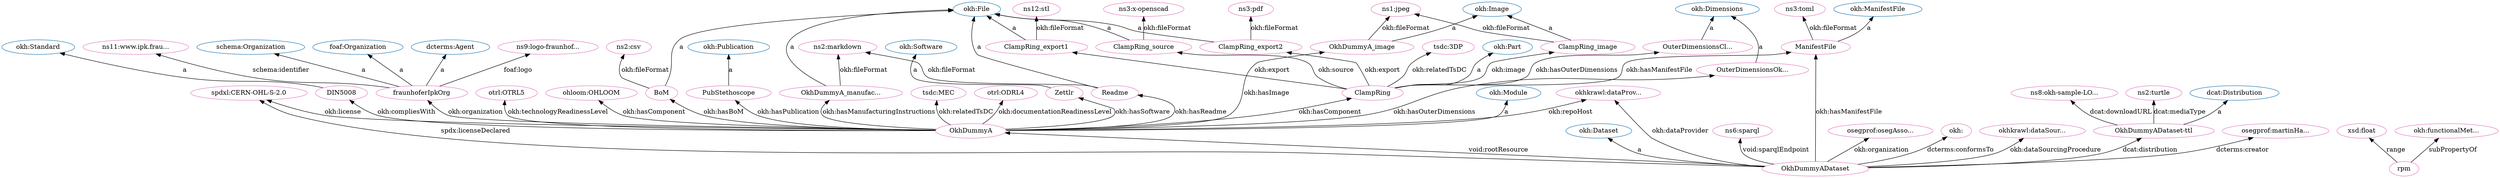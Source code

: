 digraph G {
  rankdir=BT
  node[height=.3]
"http://w3id.org/oseg/ont/okh#Module" [fillcolor="#1f77b4" color="#1f77b4" label="okh:Module"]
"http://w3id.org/oseg/ont/okh#File" [fillcolor="#1f77b4" color="#1f77b4" label="okh:File"]
"http://schema.org/Organization" [fillcolor="#1f77b4" color="#1f77b4" label="schema:Organization"]
"http://www.w3.org/ns/dcat#Distribution" [fillcolor="#1f77b4" color="#1f77b4" label="dcat:Distribution"]
"http://w3id.org/oseg/ont/okh#Image" [fillcolor="#1f77b4" color="#1f77b4" label="okh:Image"]
"http://w3id.org/oseg/ont/okh#ManifestFile" [fillcolor="#1f77b4" color="#1f77b4" label="okh:ManifestFile"]
"http://xmlns.com/foaf/0.1/Organization" [fillcolor="#1f77b4" color="#1f77b4" label="foaf:Organization"]
"http://purl.org/dc/terms/Agent" [fillcolor="#1f77b4" color="#1f77b4" label="dcterms:Agent"]
"http://w3id.org/oseg/ont/okh#Dimensions" [fillcolor="#1f77b4" color="#1f77b4" label="okh:Dimensions"]
"http://w3id.org/oseg/ont/okh#Standard" [fillcolor="#1f77b4" color="#1f77b4" label="okh:Standard"]
"http://w3id.org/oseg/ont/okh#Publication" [fillcolor="#1f77b4" color="#1f77b4" label="okh:Publication"]
"http://w3id.org/oseg/ont/okh#Dataset" [fillcolor="#1f77b4" color="#1f77b4" label="okh:Dataset"]
"http://w3id.org/oseg/ont/okh#Software" [fillcolor="#1f77b4" color="#1f77b4" label="okh:Software"]
"http://w3id.org/oseg/ont/okh#Part" [fillcolor="#1f77b4" color="#1f77b4" label="okh:Part"]
"http://spdx.org/licenses/CERN-OHL-S-2.0" [fillcolor="#e377c2" color="#e377c2" label="spdxl:CERN-OHL-S-2.0"]
"http://github.com/iop-alliance/OpenKnowHow/raw/master/res/sample_data/okh-sample-LOSH-Dummy-A.ttl#ClampRing_image" [fillcolor="#e377c2" color="#e377c2" label="ClampRing_image"]
"http://github.com/iop-alliance/OpenKnowHow/raw/master/res/sample_data/okh-sample-LOSH-Dummy-A.ttl#DIN5008" [fillcolor="#e377c2" color="#e377c2" label="DIN5008"]
"http://www.iana.org/assignments/media-types/image/jpeg" [fillcolor="#e377c2" color="#e377c2" label="ns1:jpeg"]
"http://w3id.org/oseg/ont/otrl#OTRL5" [fillcolor="#e377c2" color="#e377c2" label="otrl:OTRL5"]
"http://www.iana.org/assignments/media-types/text/markdown" [fillcolor="#e377c2" color="#e377c2" label="ns2:markdown"]
"http://github.com/iop-alliance/OpenKnowHow/raw/master/res/sample_data/okh-sample-LOSH-Dummy-A.ttl#OuterDimensionsOkhDummyA" [fillcolor="#e377c2" color="#e377c2" label="OuterDimensionsOk..."]
"http://www.iana.org/assignments/media-types/application/toml" [fillcolor="#e377c2" color="#e377c2" label="ns3:toml"]
"http://www.w3.org/2001/XMLSchema#float" [fillcolor="#e377c2" color="#e377c2" label="xsd:float"]
"http://github.com/iop-alliance/OpenKnowHow/raw/master/res/sample_data/okh-sample-OHLOOM.ttl#OHLOOM" [fillcolor="#e377c2" color="#e377c2" label="ohloom:OHLOOM"]
"http://github.com/iop-alliance/OpenKnowHow/raw/master/res/sample_data/okh-sample-LOSH-Dummy-A.ttl#fraunhoferIpkOrg" [fillcolor="#e377c2" color="#e377c2" label="fraunhoferIpkOrg"]
"http://github.com/iop-alliance/OpenKnowHow/raw/master/res/sample_data/okh-sample-LOSH-Dummy-A.ttl#ManifestFile" [fillcolor="#e377c2" color="#e377c2" label="ManifestFile"]
"http://okh.dev.opensourceecology.de/sparql" [fillcolor="#e377c2" color="#e377c2" label="ns6:sparql"]
"http://github.com/iop-alliance/OpenKnowHow/raw/master/res/sample_data/okh-sample-LOSH-Dummy-A.ttl#OkhDummyADataset-ttl" [fillcolor="#e377c2" color="#e377c2" label="OkhDummyADataset-ttl"]
"http://w3id.org/oseg/ont/oseg-profiles#osegAssociation" [fillcolor="#e377c2" color="#e377c2" label="osegprof:osegAsso..."]
"http://github.com/iop-alliance/OpenKnowHow/raw/master/res/sample_data/okh-sample-LOSH-Dummy-A.ttl#OkhDummyA_image" [fillcolor="#e377c2" color="#e377c2" label="OkhDummyA_image"]
"http://github.com/iop-alliance/OpenKnowHow/raw/master/res/sample_data/okh-sample-LOSH-Dummy-A.ttl#PubStethoscope" [fillcolor="#e377c2" color="#e377c2" label="PubStethoscope"]
"http://github.com/iop-alliance/OpenKnowHow/raw/master/res/sample_data/okh-sample-LOSH-Dummy-A.ttl#ClampRing" [fillcolor="#e377c2" color="#e377c2" label="ClampRing"]
"http://github.com/iop-alliance/OpenKnowHow/raw/master/res/sample_data/okh-sample-LOSH-Dummy-A.ttl#ClampRing_export1" [fillcolor="#e377c2" color="#e377c2" label="ClampRing_export1"]
"http://github.com/iop-alliance/OpenKnowHow/raw/master/res/sample_data/okh-sample-LOSH-Dummy-A.ttl#ClampRing_export2" [fillcolor="#e377c2" color="#e377c2" label="ClampRing_export2"]
"http://w3id.org/oseg/ont/okh#" [fillcolor="#e377c2" color="#e377c2" label="okh:"]
"http://github.com/iop-alliance/OpenKnowHow/raw/master/res/sample_data/okh-sample-LOSH-Dummy-A.ttl#BoM" [fillcolor="#e377c2" color="#e377c2" label="BoM"]
"http://github.com/iop-alliance/OpenKnowHow/raw/master/res/sample_data/okh-sample-LOSH-Dummy-A.ttl#ClampRing_source" [fillcolor="#e377c2" color="#e377c2" label="ClampRing_source"]
"http://github.com/iop-alliance/OpenKnowHow/raw/master/res/sample_data/okh-sample-LOSH-Dummy-A.ttl#Zettlr" [fillcolor="#e377c2" color="#e377c2" label="Zettlr"]
"http://github.com/iop-alliance/OpenKnowHow/raw/master/res/sample_data/okh-sample-LOSH-Dummy-A.ttl#Readme" [fillcolor="#e377c2" color="#e377c2" label="Readme"]
"http://github.com/iop-alliance/OpenKnowHow/raw/master/res/sample_data/okh-sample-LOSH-Dummy-A.ttl#OkhDummyADataset" [fillcolor="#e377c2" color="#e377c2" label="OkhDummyADataset"]
"https://github.com/iop-alliance/OpenKnowHow/raw/master/res/sample_data/okh-sample-LOSH-Dummy-A.ttl" [fillcolor="#e377c2" color="#e377c2" label="ns8:okh-sample-LO..."]
"http://w3id.org/oseg/ont/okh-krawler#dataSourcingProcedureManifest" [fillcolor="#e377c2" color="#e377c2" label="okhkrawl:dataSour..."]
"http://github.com/iop-alliance/OpenKnowHow/raw/master/res/sample_data/okh-sample-LOSH-Dummy-A.ttl#OkhDummyA" [fillcolor="#e377c2" color="#e377c2" label="OkhDummyA"]
"http://www.iana.org/assignments/media-types/application/pdf" [fillcolor="#e377c2" color="#e377c2" label="ns3:pdf"]
"http://github.com/iop-alliance/OpenKnowHow/raw/master/res/sample_data/okh-sample-LOSH-Dummy-A.ttl#OuterDimensionsClampRing" [fillcolor="#e377c2" color="#e377c2" label="OuterDimensionsCl..."]
"http://w3id.org/oseg/ont/okh#functionalMetadata" [fillcolor="#e377c2" color="#e377c2" label="okh:functionalMet..."]
"http://w3id.org/oseg/ont/okh-krawler#dataProviderGithub" [fillcolor="#e377c2" color="#e377c2" label="okhkrawl:dataProv..."]
"http://w3id.org/oseg/ont/tsdc/core#3DP" [fillcolor="#e377c2" color="#e377c2" label="tsdc:3DP"]
"https://www.ipk.fraunhofer.de/content/dam/ipk/IPK_Hauptseite/logos/logo-fraunhofer-ipk.png" [fillcolor="#e377c2" color="#e377c2" label="ns9:logo-fraunhof..."]
"http://github.com/iop-alliance/OpenKnowHow/raw/master/res/sample_data/okh-sample-LOSH-Dummy-A.ttl#rpm" [fillcolor="#e377c2" color="#e377c2" label="rpm"]
"http://w3id.org/oseg/ont/tsdc/core#MEC" [fillcolor="#e377c2" color="#e377c2" label="tsdc:MEC"]
"http://github.com/iop-alliance/OpenKnowHow/raw/master/res/sample_data/okh-sample-LOSH-Dummy-A.ttl#OkhDummyA_manufacturingInstructions" [fillcolor="#e377c2" color="#e377c2" label="OkhDummyA_manufac..."]
"https://www.ipk.fraunhofer.de" [fillcolor="#e377c2" color="#e377c2" label="ns11:www.ipk.frau..."]
"http://www.iana.org/assignments/media-types/application/x-openscad" [fillcolor="#e377c2" color="#e377c2" label="ns3:x-openscad"]
"http://www.iana.org/assignments/media-types/model/stl" [fillcolor="#e377c2" color="#e377c2" label="ns12:stl"]
"http://www.iana.org/assignments/media-types/text/turtle" [fillcolor="#e377c2" color="#e377c2" label="ns2:turtle"]
"http://w3id.org/oseg/ont/oseg-profiles#martinHaeuer" [fillcolor="#e377c2" color="#e377c2" label="osegprof:martinHa..."]
"http://www.iana.org/assignments/media-types/text/csv" [fillcolor="#e377c2" color="#e377c2" label="ns2:csv"]
"http://w3id.org/oseg/ont/otrl#ODRL4" [fillcolor="#e377c2" color="#e377c2" label="otrl:ODRL4"]
  "http://github.com/iop-alliance/OpenKnowHow/raw/master/res/sample_data/okh-sample-LOSH-Dummy-A.ttl#OkhDummyA" -> "http://spdx.org/licenses/CERN-OHL-S-2.0" [label="okh:license"]
  "http://github.com/iop-alliance/OpenKnowHow/raw/master/res/sample_data/okh-sample-LOSH-Dummy-A.ttl#OkhDummyA" -> "http://w3id.org/oseg/ont/otrl#OTRL5" [label="okh:technologyReadinessLevel"]
  "http://github.com/iop-alliance/OpenKnowHow/raw/master/res/sample_data/okh-sample-LOSH-Dummy-A.ttl#Readme" -> "http://www.iana.org/assignments/media-types/text/markdown" [label="okh:fileFormat"]
  "http://github.com/iop-alliance/OpenKnowHow/raw/master/res/sample_data/okh-sample-LOSH-Dummy-A.ttl#ManifestFile" -> "http://www.iana.org/assignments/media-types/application/toml" [label="okh:fileFormat"]
  "http://github.com/iop-alliance/OpenKnowHow/raw/master/res/sample_data/okh-sample-LOSH-Dummy-A.ttl#OkhDummyA" -> "http://github.com/iop-alliance/OpenKnowHow/raw/master/res/sample_data/okh-sample-LOSH-Dummy-A.ttl#OuterDimensionsOkhDummyA" [label="okh:hasOuterDimensions"]
  "http://github.com/iop-alliance/OpenKnowHow/raw/master/res/sample_data/okh-sample-LOSH-Dummy-A.ttl#OkhDummyA" -> "http://github.com/iop-alliance/OpenKnowHow/raw/master/res/sample_data/okh-sample-LOSH-Dummy-A.ttl#fraunhoferIpkOrg" [label="okh:organization"]
  "http://github.com/iop-alliance/OpenKnowHow/raw/master/res/sample_data/okh-sample-LOSH-Dummy-A.ttl#ClampRing" -> "http://github.com/iop-alliance/OpenKnowHow/raw/master/res/sample_data/okh-sample-LOSH-Dummy-A.ttl#ManifestFile" [label="okh:hasManifestFile"]
  "http://github.com/iop-alliance/OpenKnowHow/raw/master/res/sample_data/okh-sample-LOSH-Dummy-A.ttl#OkhDummyADataset" -> "http://okh.dev.opensourceecology.de/sparql" [label="void:sparqlEndpoint"]
  "http://github.com/iop-alliance/OpenKnowHow/raw/master/res/sample_data/okh-sample-LOSH-Dummy-A.ttl#OkhDummyA" -> "http://github.com/iop-alliance/OpenKnowHow/raw/master/res/sample_data/okh-sample-LOSH-Dummy-A.ttl#ClampRing" [label="okh:hasComponent"]
  "http://github.com/iop-alliance/OpenKnowHow/raw/master/res/sample_data/okh-sample-LOSH-Dummy-A.ttl#ClampRing" -> "http://github.com/iop-alliance/OpenKnowHow/raw/master/res/sample_data/okh-sample-LOSH-Dummy-A.ttl#ClampRing_export2" [label="okh:export"]
  "http://github.com/iop-alliance/OpenKnowHow/raw/master/res/sample_data/okh-sample-LOSH-Dummy-A.ttl#OkhDummyADataset" -> "http://w3id.org/oseg/ont/okh#" [label="dcterms:conformsTo"]
  "http://github.com/iop-alliance/OpenKnowHow/raw/master/res/sample_data/okh-sample-LOSH-Dummy-A.ttl#ClampRing_source" -> "http://w3id.org/oseg/ont/okh#File" [label="a"]
  "http://github.com/iop-alliance/OpenKnowHow/raw/master/res/sample_data/okh-sample-LOSH-Dummy-A.ttl#OkhDummyA_image" -> "http://www.iana.org/assignments/media-types/image/jpeg" [label="okh:fileFormat"]
  "http://github.com/iop-alliance/OpenKnowHow/raw/master/res/sample_data/okh-sample-LOSH-Dummy-A.ttl#ManifestFile" -> "http://w3id.org/oseg/ont/okh#ManifestFile" [label="a"]
  "http://github.com/iop-alliance/OpenKnowHow/raw/master/res/sample_data/okh-sample-LOSH-Dummy-A.ttl#OkhDummyADataset" -> "http://w3id.org/oseg/ont/okh#Dataset" [label="a"]
  "http://github.com/iop-alliance/OpenKnowHow/raw/master/res/sample_data/okh-sample-LOSH-Dummy-A.ttl#ClampRing_export2" -> "http://w3id.org/oseg/ont/okh#File" [label="a"]
  "http://github.com/iop-alliance/OpenKnowHow/raw/master/res/sample_data/okh-sample-LOSH-Dummy-A.ttl#OuterDimensionsClampRing" -> "http://w3id.org/oseg/ont/okh#Dimensions" [label="a"]
  "http://github.com/iop-alliance/OpenKnowHow/raw/master/res/sample_data/okh-sample-LOSH-Dummy-A.ttl#OkhDummyA" -> "http://github.com/iop-alliance/OpenKnowHow/raw/master/res/sample_data/okh-sample-LOSH-Dummy-A.ttl#Readme" [label="okh:hasReadme"]
  "http://github.com/iop-alliance/OpenKnowHow/raw/master/res/sample_data/okh-sample-LOSH-Dummy-A.ttl#rpm" -> "http://w3id.org/oseg/ont/okh#functionalMetadata" [label="subPropertyOf"]
  "http://github.com/iop-alliance/OpenKnowHow/raw/master/res/sample_data/okh-sample-LOSH-Dummy-A.ttl#ClampRing" -> "http://w3id.org/oseg/ont/tsdc/core#3DP" [label="okh:relatedTsDC"]
  "http://github.com/iop-alliance/OpenKnowHow/raw/master/res/sample_data/okh-sample-LOSH-Dummy-A.ttl#ClampRing_image" -> "http://w3id.org/oseg/ont/okh#Image" [label="a"]
  "http://github.com/iop-alliance/OpenKnowHow/raw/master/res/sample_data/okh-sample-LOSH-Dummy-A.ttl#OkhDummyA" -> "http://w3id.org/oseg/ont/tsdc/core#MEC" [label="okh:relatedTsDC"]
  "http://github.com/iop-alliance/OpenKnowHow/raw/master/res/sample_data/okh-sample-LOSH-Dummy-A.ttl#OkhDummyA" -> "http://w3id.org/oseg/ont/okh-krawler#dataProviderGithub" [label="okh:repoHost"]
  "http://github.com/iop-alliance/OpenKnowHow/raw/master/res/sample_data/okh-sample-LOSH-Dummy-A.ttl#OkhDummyA_manufacturingInstructions" -> "http://w3id.org/oseg/ont/okh#File" [label="a"]
  "http://github.com/iop-alliance/OpenKnowHow/raw/master/res/sample_data/okh-sample-LOSH-Dummy-A.ttl#ClampRing_export1" -> "http://www.iana.org/assignments/media-types/model/stl" [label="okh:fileFormat"]
  "http://github.com/iop-alliance/OpenKnowHow/raw/master/res/sample_data/okh-sample-LOSH-Dummy-A.ttl#OkhDummyADataset" -> "http://w3id.org/oseg/ont/oseg-profiles#martinHaeuer" [label="dcterms:creator"]
  "http://github.com/iop-alliance/OpenKnowHow/raw/master/res/sample_data/okh-sample-LOSH-Dummy-A.ttl#fraunhoferIpkOrg" -> "http://schema.org/Organization" [label="a"]
  "http://github.com/iop-alliance/OpenKnowHow/raw/master/res/sample_data/okh-sample-LOSH-Dummy-A.ttl#OkhDummyA_manufacturingInstructions" -> "http://www.iana.org/assignments/media-types/text/markdown" [label="okh:fileFormat"]
  "http://github.com/iop-alliance/OpenKnowHow/raw/master/res/sample_data/okh-sample-LOSH-Dummy-A.ttl#BoM" -> "http://www.iana.org/assignments/media-types/text/csv" [label="okh:fileFormat"]
  "http://github.com/iop-alliance/OpenKnowHow/raw/master/res/sample_data/okh-sample-LOSH-Dummy-A.ttl#OkhDummyADataset" -> "http://github.com/iop-alliance/OpenKnowHow/raw/master/res/sample_data/okh-sample-LOSH-Dummy-A.ttl#OkhDummyADataset-ttl" [label="dcat:distribution"]
  "http://github.com/iop-alliance/OpenKnowHow/raw/master/res/sample_data/okh-sample-LOSH-Dummy-A.ttl#ClampRing" -> "http://github.com/iop-alliance/OpenKnowHow/raw/master/res/sample_data/okh-sample-LOSH-Dummy-A.ttl#ClampRing_source" [label="okh:source"]
  "http://github.com/iop-alliance/OpenKnowHow/raw/master/res/sample_data/okh-sample-LOSH-Dummy-A.ttl#ClampRing" -> "http://github.com/iop-alliance/OpenKnowHow/raw/master/res/sample_data/okh-sample-LOSH-Dummy-A.ttl#ClampRing_image" [label="okh:image"]
  "http://github.com/iop-alliance/OpenKnowHow/raw/master/res/sample_data/okh-sample-LOSH-Dummy-A.ttl#DIN5008" -> "http://w3id.org/oseg/ont/okh#Standard" [label="a"]
  "http://github.com/iop-alliance/OpenKnowHow/raw/master/res/sample_data/okh-sample-LOSH-Dummy-A.ttl#ClampRing_image" -> "http://www.iana.org/assignments/media-types/image/jpeg" [label="okh:fileFormat"]
  "http://github.com/iop-alliance/OpenKnowHow/raw/master/res/sample_data/okh-sample-LOSH-Dummy-A.ttl#OkhDummyA" -> "http://github.com/iop-alliance/OpenKnowHow/raw/master/res/sample_data/okh-sample-OHLOOM.ttl#OHLOOM" [label="okh:hasComponent"]
  "http://github.com/iop-alliance/OpenKnowHow/raw/master/res/sample_data/okh-sample-LOSH-Dummy-A.ttl#OkhDummyADataset-ttl" -> "http://www.w3.org/ns/dcat#Distribution" [label="a"]
  "http://github.com/iop-alliance/OpenKnowHow/raw/master/res/sample_data/okh-sample-LOSH-Dummy-A.ttl#OkhDummyADataset" -> "http://w3id.org/oseg/ont/oseg-profiles#osegAssociation" [label="okh:organization"]
  "http://github.com/iop-alliance/OpenKnowHow/raw/master/res/sample_data/okh-sample-LOSH-Dummy-A.ttl#OkhDummyA" -> "http://github.com/iop-alliance/OpenKnowHow/raw/master/res/sample_data/okh-sample-LOSH-Dummy-A.ttl#OkhDummyA_image" [label="okh:hasImage"]
  "http://github.com/iop-alliance/OpenKnowHow/raw/master/res/sample_data/okh-sample-LOSH-Dummy-A.ttl#PubStethoscope" -> "http://w3id.org/oseg/ont/okh#Publication" [label="a"]
  "http://github.com/iop-alliance/OpenKnowHow/raw/master/res/sample_data/okh-sample-LOSH-Dummy-A.ttl#ClampRing" -> "http://github.com/iop-alliance/OpenKnowHow/raw/master/res/sample_data/okh-sample-LOSH-Dummy-A.ttl#ClampRing_export1" [label="okh:export"]
  "http://github.com/iop-alliance/OpenKnowHow/raw/master/res/sample_data/okh-sample-LOSH-Dummy-A.ttl#fraunhoferIpkOrg" -> "http://xmlns.com/foaf/0.1/Organization" [label="a"]
  "http://github.com/iop-alliance/OpenKnowHow/raw/master/res/sample_data/okh-sample-LOSH-Dummy-A.ttl#BoM" -> "http://w3id.org/oseg/ont/okh#File" [label="a"]
  "http://github.com/iop-alliance/OpenKnowHow/raw/master/res/sample_data/okh-sample-LOSH-Dummy-A.ttl#Zettlr" -> "http://w3id.org/oseg/ont/okh#Software" [label="a"]
  "http://github.com/iop-alliance/OpenKnowHow/raw/master/res/sample_data/okh-sample-LOSH-Dummy-A.ttl#Readme" -> "http://w3id.org/oseg/ont/okh#File" [label="a"]
  "http://github.com/iop-alliance/OpenKnowHow/raw/master/res/sample_data/okh-sample-LOSH-Dummy-A.ttl#OkhDummyADataset-ttl" -> "https://github.com/iop-alliance/OpenKnowHow/raw/master/res/sample_data/okh-sample-LOSH-Dummy-A.ttl" [label="dcat:downloadURL"]
  "http://github.com/iop-alliance/OpenKnowHow/raw/master/res/sample_data/okh-sample-LOSH-Dummy-A.ttl#OkhDummyADataset" -> "http://w3id.org/oseg/ont/okh-krawler#dataSourcingProcedureManifest" [label="okh:dataSourcingProcedure"]
  "http://github.com/iop-alliance/OpenKnowHow/raw/master/res/sample_data/okh-sample-LOSH-Dummy-A.ttl#OkhDummyA" -> "http://w3id.org/oseg/ont/okh#Module" [label="a"]
  "http://github.com/iop-alliance/OpenKnowHow/raw/master/res/sample_data/okh-sample-LOSH-Dummy-A.ttl#fraunhoferIpkOrg" -> "http://purl.org/dc/terms/Agent" [label="a"]
  "http://github.com/iop-alliance/OpenKnowHow/raw/master/res/sample_data/okh-sample-LOSH-Dummy-A.ttl#ClampRing_export2" -> "http://www.iana.org/assignments/media-types/application/pdf" [label="okh:fileFormat"]
  "http://github.com/iop-alliance/OpenKnowHow/raw/master/res/sample_data/okh-sample-LOSH-Dummy-A.ttl#OkhDummyADataset" -> "http://github.com/iop-alliance/OpenKnowHow/raw/master/res/sample_data/okh-sample-LOSH-Dummy-A.ttl#ManifestFile" [label="okh:hasManifestFile"]
  "http://github.com/iop-alliance/OpenKnowHow/raw/master/res/sample_data/okh-sample-LOSH-Dummy-A.ttl#ClampRing_export1" -> "http://w3id.org/oseg/ont/okh#File" [label="a"]
  "http://github.com/iop-alliance/OpenKnowHow/raw/master/res/sample_data/okh-sample-LOSH-Dummy-A.ttl#OkhDummyA" -> "http://github.com/iop-alliance/OpenKnowHow/raw/master/res/sample_data/okh-sample-LOSH-Dummy-A.ttl#DIN5008" [label="okh:compliesWith"]
  "http://github.com/iop-alliance/OpenKnowHow/raw/master/res/sample_data/okh-sample-LOSH-Dummy-A.ttl#OkhDummyADataset" -> "http://w3id.org/oseg/ont/okh-krawler#dataProviderGithub" [label="okh:dataProvider"]
  "http://github.com/iop-alliance/OpenKnowHow/raw/master/res/sample_data/okh-sample-LOSH-Dummy-A.ttl#ClampRing" -> "http://github.com/iop-alliance/OpenKnowHow/raw/master/res/sample_data/okh-sample-LOSH-Dummy-A.ttl#OuterDimensionsClampRing" [label="okh:hasOuterDimensions"]
  "http://github.com/iop-alliance/OpenKnowHow/raw/master/res/sample_data/okh-sample-LOSH-Dummy-A.ttl#OkhDummyADataset" -> "http://github.com/iop-alliance/OpenKnowHow/raw/master/res/sample_data/okh-sample-LOSH-Dummy-A.ttl#OkhDummyA" [label="void:rootResource"]
  "http://github.com/iop-alliance/OpenKnowHow/raw/master/res/sample_data/okh-sample-LOSH-Dummy-A.ttl#fraunhoferIpkOrg" -> "https://www.ipk.fraunhofer.de/content/dam/ipk/IPK_Hauptseite/logos/logo-fraunhofer-ipk.png" [label="foaf:logo"]
  "http://github.com/iop-alliance/OpenKnowHow/raw/master/res/sample_data/okh-sample-LOSH-Dummy-A.ttl#OkhDummyA" -> "http://github.com/iop-alliance/OpenKnowHow/raw/master/res/sample_data/okh-sample-LOSH-Dummy-A.ttl#Zettlr" [label="okh:hasSoftware"]
  "http://github.com/iop-alliance/OpenKnowHow/raw/master/res/sample_data/okh-sample-LOSH-Dummy-A.ttl#OkhDummyA" -> "http://github.com/iop-alliance/OpenKnowHow/raw/master/res/sample_data/okh-sample-LOSH-Dummy-A.ttl#OkhDummyA_manufacturingInstructions" [label="okh:hasManufacturingInstructions"]
  "http://github.com/iop-alliance/OpenKnowHow/raw/master/res/sample_data/okh-sample-LOSH-Dummy-A.ttl#fraunhoferIpkOrg" -> "https://www.ipk.fraunhofer.de" [label="schema:identifier"]
  "http://github.com/iop-alliance/OpenKnowHow/raw/master/res/sample_data/okh-sample-LOSH-Dummy-A.ttl#ClampRing_source" -> "http://www.iana.org/assignments/media-types/application/x-openscad" [label="okh:fileFormat"]
  "http://github.com/iop-alliance/OpenKnowHow/raw/master/res/sample_data/okh-sample-LOSH-Dummy-A.ttl#OuterDimensionsOkhDummyA" -> "http://w3id.org/oseg/ont/okh#Dimensions" [label="a"]
  "http://github.com/iop-alliance/OpenKnowHow/raw/master/res/sample_data/okh-sample-LOSH-Dummy-A.ttl#ClampRing" -> "http://w3id.org/oseg/ont/okh#Part" [label="a"]
  "http://github.com/iop-alliance/OpenKnowHow/raw/master/res/sample_data/okh-sample-LOSH-Dummy-A.ttl#OkhDummyA" -> "http://github.com/iop-alliance/OpenKnowHow/raw/master/res/sample_data/okh-sample-LOSH-Dummy-A.ttl#PubStethoscope" [label="okh:hasPublication"]
  "http://github.com/iop-alliance/OpenKnowHow/raw/master/res/sample_data/okh-sample-LOSH-Dummy-A.ttl#OkhDummyADataset-ttl" -> "http://www.iana.org/assignments/media-types/text/turtle" [label="dcat:mediaType"]
  "http://github.com/iop-alliance/OpenKnowHow/raw/master/res/sample_data/okh-sample-LOSH-Dummy-A.ttl#OkhDummyA" -> "http://github.com/iop-alliance/OpenKnowHow/raw/master/res/sample_data/okh-sample-LOSH-Dummy-A.ttl#BoM" [label="okh:hasBoM"]
  "http://github.com/iop-alliance/OpenKnowHow/raw/master/res/sample_data/okh-sample-LOSH-Dummy-A.ttl#OkhDummyADataset" -> "http://spdx.org/licenses/CERN-OHL-S-2.0" [label="spdx:licenseDeclared"]
  "http://github.com/iop-alliance/OpenKnowHow/raw/master/res/sample_data/okh-sample-LOSH-Dummy-A.ttl#OkhDummyA_image" -> "http://w3id.org/oseg/ont/okh#Image" [label="a"]
  "http://github.com/iop-alliance/OpenKnowHow/raw/master/res/sample_data/okh-sample-LOSH-Dummy-A.ttl#OkhDummyA" -> "http://w3id.org/oseg/ont/otrl#ODRL4" [label="okh:documentationReadinessLevel"]
  "http://github.com/iop-alliance/OpenKnowHow/raw/master/res/sample_data/okh-sample-LOSH-Dummy-A.ttl#rpm" -> "http://www.w3.org/2001/XMLSchema#float" [label="range"]
}
